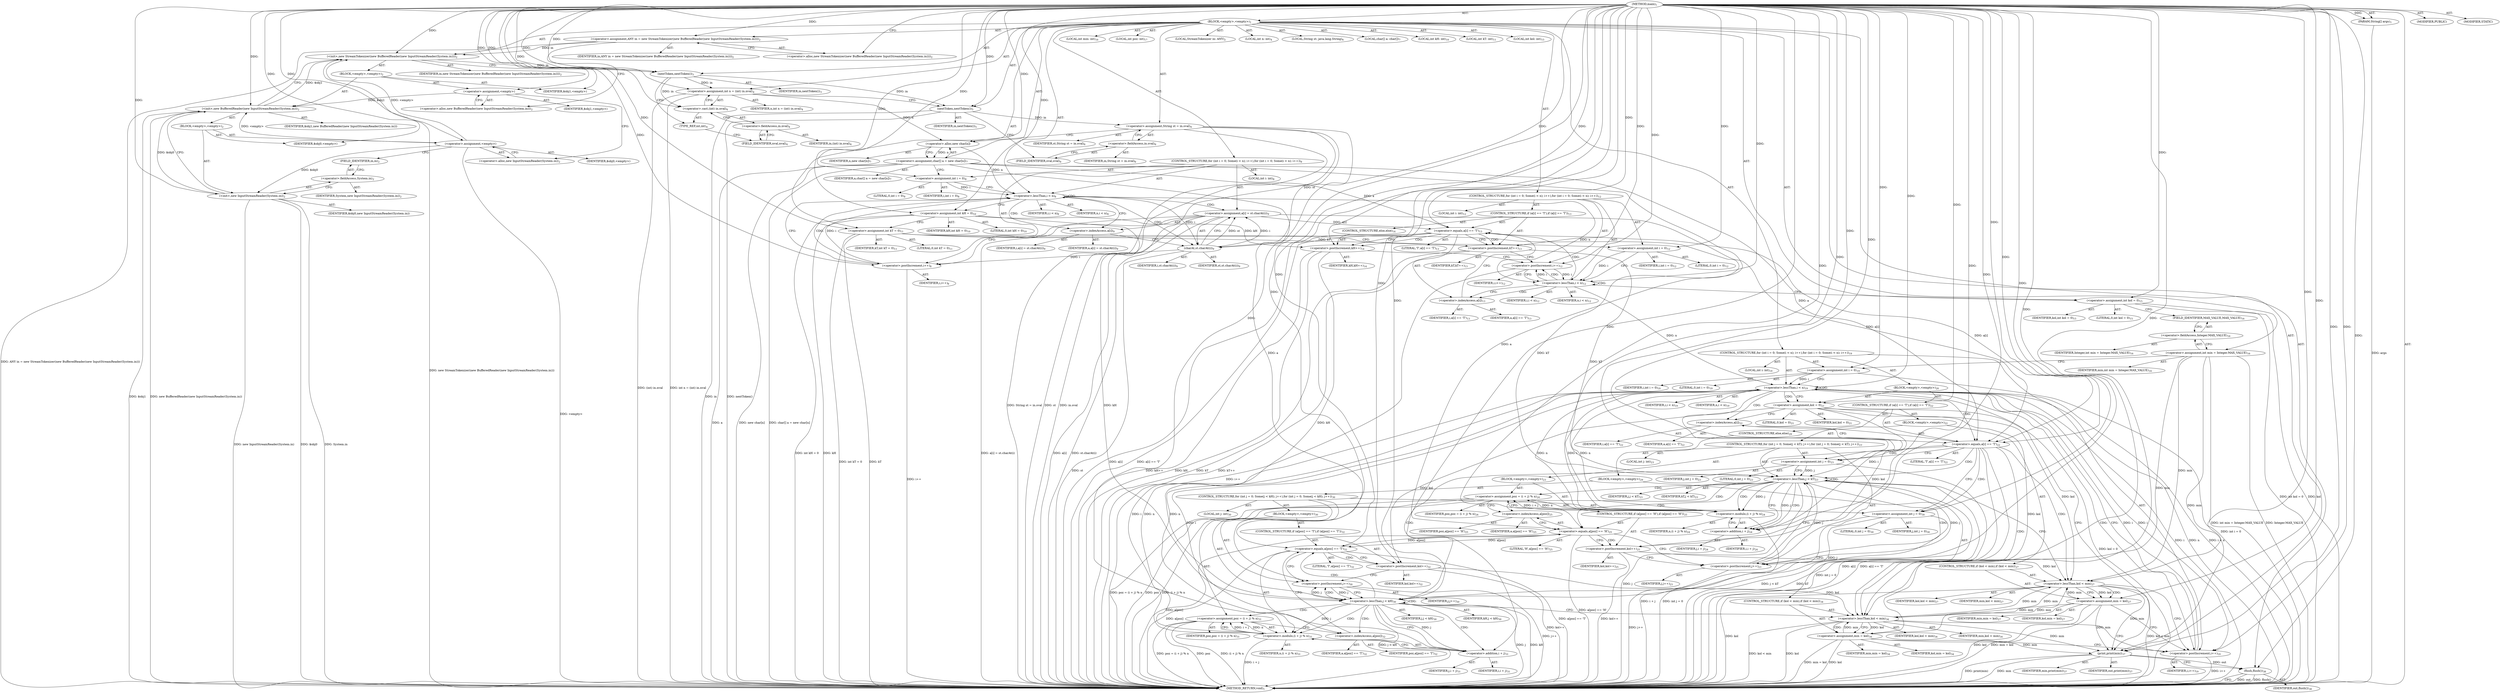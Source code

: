 digraph "main" {  
"19" [label = <(METHOD,main)<SUB>1</SUB>> ]
"20" [label = <(PARAM,String[] args)<SUB>1</SUB>> ]
"21" [label = <(BLOCK,&lt;empty&gt;,&lt;empty&gt;)<SUB>1</SUB>> ]
"4" [label = <(LOCAL,StreamTokenizer in: ANY)<SUB>2</SUB>> ]
"22" [label = <(&lt;operator&gt;.assignment,ANY in = new StreamTokenizer(new BufferedReader(new InputStreamReader(System.in))))<SUB>2</SUB>> ]
"23" [label = <(IDENTIFIER,in,ANY in = new StreamTokenizer(new BufferedReader(new InputStreamReader(System.in))))<SUB>2</SUB>> ]
"24" [label = <(&lt;operator&gt;.alloc,new StreamTokenizer(new BufferedReader(new InputStreamReader(System.in))))<SUB>2</SUB>> ]
"25" [label = <(&lt;init&gt;,new StreamTokenizer(new BufferedReader(new InputStreamReader(System.in))))<SUB>2</SUB>> ]
"3" [label = <(IDENTIFIER,in,new StreamTokenizer(new BufferedReader(new InputStreamReader(System.in))))<SUB>2</SUB>> ]
"26" [label = <(BLOCK,&lt;empty&gt;,&lt;empty&gt;)<SUB>2</SUB>> ]
"27" [label = <(&lt;operator&gt;.assignment,&lt;empty&gt;)> ]
"28" [label = <(IDENTIFIER,$obj1,&lt;empty&gt;)> ]
"29" [label = <(&lt;operator&gt;.alloc,new BufferedReader(new InputStreamReader(System.in)))<SUB>2</SUB>> ]
"30" [label = <(&lt;init&gt;,new BufferedReader(new InputStreamReader(System.in)))<SUB>2</SUB>> ]
"31" [label = <(IDENTIFIER,$obj1,new BufferedReader(new InputStreamReader(System.in)))> ]
"32" [label = <(BLOCK,&lt;empty&gt;,&lt;empty&gt;)<SUB>2</SUB>> ]
"33" [label = <(&lt;operator&gt;.assignment,&lt;empty&gt;)> ]
"34" [label = <(IDENTIFIER,$obj0,&lt;empty&gt;)> ]
"35" [label = <(&lt;operator&gt;.alloc,new InputStreamReader(System.in))<SUB>2</SUB>> ]
"36" [label = <(&lt;init&gt;,new InputStreamReader(System.in))<SUB>2</SUB>> ]
"37" [label = <(IDENTIFIER,$obj0,new InputStreamReader(System.in))> ]
"38" [label = <(&lt;operator&gt;.fieldAccess,System.in)<SUB>2</SUB>> ]
"39" [label = <(IDENTIFIER,System,new InputStreamReader(System.in))<SUB>2</SUB>> ]
"40" [label = <(FIELD_IDENTIFIER,in,in)<SUB>2</SUB>> ]
"41" [label = <(IDENTIFIER,$obj0,&lt;empty&gt;)> ]
"42" [label = <(IDENTIFIER,$obj1,&lt;empty&gt;)> ]
"43" [label = <(nextToken,nextToken())<SUB>3</SUB>> ]
"44" [label = <(IDENTIFIER,in,nextToken())<SUB>3</SUB>> ]
"45" [label = <(LOCAL,int n: int)<SUB>4</SUB>> ]
"46" [label = <(&lt;operator&gt;.assignment,int n = (int) in.nval)<SUB>4</SUB>> ]
"47" [label = <(IDENTIFIER,n,int n = (int) in.nval)<SUB>4</SUB>> ]
"48" [label = <(&lt;operator&gt;.cast,(int) in.nval)<SUB>4</SUB>> ]
"49" [label = <(TYPE_REF,int,int)<SUB>4</SUB>> ]
"50" [label = <(&lt;operator&gt;.fieldAccess,in.nval)<SUB>4</SUB>> ]
"51" [label = <(IDENTIFIER,in,(int) in.nval)<SUB>4</SUB>> ]
"52" [label = <(FIELD_IDENTIFIER,nval,nval)<SUB>4</SUB>> ]
"53" [label = <(nextToken,nextToken())<SUB>5</SUB>> ]
"54" [label = <(IDENTIFIER,in,nextToken())<SUB>5</SUB>> ]
"55" [label = <(LOCAL,String st: java.lang.String)<SUB>6</SUB>> ]
"56" [label = <(&lt;operator&gt;.assignment,String st = in.sval)<SUB>6</SUB>> ]
"57" [label = <(IDENTIFIER,st,String st = in.sval)<SUB>6</SUB>> ]
"58" [label = <(&lt;operator&gt;.fieldAccess,in.sval)<SUB>6</SUB>> ]
"59" [label = <(IDENTIFIER,in,String st = in.sval)<SUB>6</SUB>> ]
"60" [label = <(FIELD_IDENTIFIER,sval,sval)<SUB>6</SUB>> ]
"61" [label = <(LOCAL,char[] a: char[])<SUB>7</SUB>> ]
"62" [label = <(&lt;operator&gt;.assignment,char[] a = new char[n])<SUB>7</SUB>> ]
"63" [label = <(IDENTIFIER,a,char[] a = new char[n])<SUB>7</SUB>> ]
"64" [label = <(&lt;operator&gt;.alloc,new char[n])> ]
"65" [label = <(IDENTIFIER,n,new char[n])<SUB>7</SUB>> ]
"66" [label = <(CONTROL_STRUCTURE,for (int i = 0; Some(i &lt; n); i++),for (int i = 0; Some(i &lt; n); i++))<SUB>8</SUB>> ]
"67" [label = <(LOCAL,int i: int)<SUB>8</SUB>> ]
"68" [label = <(&lt;operator&gt;.assignment,int i = 0)<SUB>8</SUB>> ]
"69" [label = <(IDENTIFIER,i,int i = 0)<SUB>8</SUB>> ]
"70" [label = <(LITERAL,0,int i = 0)<SUB>8</SUB>> ]
"71" [label = <(&lt;operator&gt;.lessThan,i &lt; n)<SUB>8</SUB>> ]
"72" [label = <(IDENTIFIER,i,i &lt; n)<SUB>8</SUB>> ]
"73" [label = <(IDENTIFIER,n,i &lt; n)<SUB>8</SUB>> ]
"74" [label = <(&lt;operator&gt;.postIncrement,i++)<SUB>8</SUB>> ]
"75" [label = <(IDENTIFIER,i,i++)<SUB>8</SUB>> ]
"76" [label = <(&lt;operator&gt;.assignment,a[i] = st.charAt(i))<SUB>9</SUB>> ]
"77" [label = <(&lt;operator&gt;.indexAccess,a[i])<SUB>9</SUB>> ]
"78" [label = <(IDENTIFIER,a,a[i] = st.charAt(i))<SUB>9</SUB>> ]
"79" [label = <(IDENTIFIER,i,a[i] = st.charAt(i))<SUB>9</SUB>> ]
"80" [label = <(charAt,st.charAt(i))<SUB>9</SUB>> ]
"81" [label = <(IDENTIFIER,st,st.charAt(i))<SUB>9</SUB>> ]
"82" [label = <(IDENTIFIER,i,st.charAt(i))<SUB>9</SUB>> ]
"83" [label = <(LOCAL,int kH: int)<SUB>10</SUB>> ]
"84" [label = <(&lt;operator&gt;.assignment,int kH = 0)<SUB>10</SUB>> ]
"85" [label = <(IDENTIFIER,kH,int kH = 0)<SUB>10</SUB>> ]
"86" [label = <(LITERAL,0,int kH = 0)<SUB>10</SUB>> ]
"87" [label = <(LOCAL,int kT: int)<SUB>11</SUB>> ]
"88" [label = <(&lt;operator&gt;.assignment,int kT = 0)<SUB>11</SUB>> ]
"89" [label = <(IDENTIFIER,kT,int kT = 0)<SUB>11</SUB>> ]
"90" [label = <(LITERAL,0,int kT = 0)<SUB>11</SUB>> ]
"91" [label = <(CONTROL_STRUCTURE,for (int i = 0; Some(i &lt; n); i++),for (int i = 0; Some(i &lt; n); i++))<SUB>12</SUB>> ]
"92" [label = <(LOCAL,int i: int)<SUB>12</SUB>> ]
"93" [label = <(&lt;operator&gt;.assignment,int i = 0)<SUB>12</SUB>> ]
"94" [label = <(IDENTIFIER,i,int i = 0)<SUB>12</SUB>> ]
"95" [label = <(LITERAL,0,int i = 0)<SUB>12</SUB>> ]
"96" [label = <(&lt;operator&gt;.lessThan,i &lt; n)<SUB>12</SUB>> ]
"97" [label = <(IDENTIFIER,i,i &lt; n)<SUB>12</SUB>> ]
"98" [label = <(IDENTIFIER,n,i &lt; n)<SUB>12</SUB>> ]
"99" [label = <(&lt;operator&gt;.postIncrement,i++)<SUB>12</SUB>> ]
"100" [label = <(IDENTIFIER,i,i++)<SUB>12</SUB>> ]
"101" [label = <(CONTROL_STRUCTURE,if (a[i] == 'T'),if (a[i] == 'T'))<SUB>13</SUB>> ]
"102" [label = <(&lt;operator&gt;.equals,a[i] == 'T')<SUB>13</SUB>> ]
"103" [label = <(&lt;operator&gt;.indexAccess,a[i])<SUB>13</SUB>> ]
"104" [label = <(IDENTIFIER,a,a[i] == 'T')<SUB>13</SUB>> ]
"105" [label = <(IDENTIFIER,i,a[i] == 'T')<SUB>13</SUB>> ]
"106" [label = <(LITERAL,'T',a[i] == 'T')<SUB>13</SUB>> ]
"107" [label = <(&lt;operator&gt;.postIncrement,kT++)<SUB>13</SUB>> ]
"108" [label = <(IDENTIFIER,kT,kT++)<SUB>13</SUB>> ]
"109" [label = <(CONTROL_STRUCTURE,else,else)<SUB>14</SUB>> ]
"110" [label = <(&lt;operator&gt;.postIncrement,kH++)<SUB>14</SUB>> ]
"111" [label = <(IDENTIFIER,kH,kH++)<SUB>14</SUB>> ]
"112" [label = <(LOCAL,int kol: int)<SUB>15</SUB>> ]
"113" [label = <(&lt;operator&gt;.assignment,int kol = 0)<SUB>15</SUB>> ]
"114" [label = <(IDENTIFIER,kol,int kol = 0)<SUB>15</SUB>> ]
"115" [label = <(LITERAL,0,int kol = 0)<SUB>15</SUB>> ]
"116" [label = <(LOCAL,int min: int)<SUB>16</SUB>> ]
"117" [label = <(&lt;operator&gt;.assignment,int min = Integer.MAX_VALUE)<SUB>16</SUB>> ]
"118" [label = <(IDENTIFIER,min,int min = Integer.MAX_VALUE)<SUB>16</SUB>> ]
"119" [label = <(&lt;operator&gt;.fieldAccess,Integer.MAX_VALUE)<SUB>16</SUB>> ]
"120" [label = <(IDENTIFIER,Integer,int min = Integer.MAX_VALUE)<SUB>16</SUB>> ]
"121" [label = <(FIELD_IDENTIFIER,MAX_VALUE,MAX_VALUE)<SUB>16</SUB>> ]
"122" [label = <(LOCAL,int poz: int)<SUB>17</SUB>> ]
"123" [label = <(CONTROL_STRUCTURE,for (int i = 0; Some(i &lt; n); i++),for (int i = 0; Some(i &lt; n); i++))<SUB>19</SUB>> ]
"124" [label = <(LOCAL,int i: int)<SUB>19</SUB>> ]
"125" [label = <(&lt;operator&gt;.assignment,int i = 0)<SUB>19</SUB>> ]
"126" [label = <(IDENTIFIER,i,int i = 0)<SUB>19</SUB>> ]
"127" [label = <(LITERAL,0,int i = 0)<SUB>19</SUB>> ]
"128" [label = <(&lt;operator&gt;.lessThan,i &lt; n)<SUB>19</SUB>> ]
"129" [label = <(IDENTIFIER,i,i &lt; n)<SUB>19</SUB>> ]
"130" [label = <(IDENTIFIER,n,i &lt; n)<SUB>19</SUB>> ]
"131" [label = <(&lt;operator&gt;.postIncrement,i++)<SUB>19</SUB>> ]
"132" [label = <(IDENTIFIER,i,i++)<SUB>19</SUB>> ]
"133" [label = <(BLOCK,&lt;empty&gt;,&lt;empty&gt;)<SUB>20</SUB>> ]
"134" [label = <(&lt;operator&gt;.assignment,kol = 0)<SUB>21</SUB>> ]
"135" [label = <(IDENTIFIER,kol,kol = 0)<SUB>21</SUB>> ]
"136" [label = <(LITERAL,0,kol = 0)<SUB>21</SUB>> ]
"137" [label = <(CONTROL_STRUCTURE,if (a[i] == 'T'),if (a[i] == 'T'))<SUB>22</SUB>> ]
"138" [label = <(&lt;operator&gt;.equals,a[i] == 'T')<SUB>22</SUB>> ]
"139" [label = <(&lt;operator&gt;.indexAccess,a[i])<SUB>22</SUB>> ]
"140" [label = <(IDENTIFIER,a,a[i] == 'T')<SUB>22</SUB>> ]
"141" [label = <(IDENTIFIER,i,a[i] == 'T')<SUB>22</SUB>> ]
"142" [label = <(LITERAL,'T',a[i] == 'T')<SUB>22</SUB>> ]
"143" [label = <(BLOCK,&lt;empty&gt;,&lt;empty&gt;)<SUB>22</SUB>> ]
"144" [label = <(CONTROL_STRUCTURE,for (int j = 0; Some(j &lt; kT); j++),for (int j = 0; Some(j &lt; kT); j++))<SUB>23</SUB>> ]
"145" [label = <(LOCAL,int j: int)<SUB>23</SUB>> ]
"146" [label = <(&lt;operator&gt;.assignment,int j = 0)<SUB>23</SUB>> ]
"147" [label = <(IDENTIFIER,j,int j = 0)<SUB>23</SUB>> ]
"148" [label = <(LITERAL,0,int j = 0)<SUB>23</SUB>> ]
"149" [label = <(&lt;operator&gt;.lessThan,j &lt; kT)<SUB>23</SUB>> ]
"150" [label = <(IDENTIFIER,j,j &lt; kT)<SUB>23</SUB>> ]
"151" [label = <(IDENTIFIER,kT,j &lt; kT)<SUB>23</SUB>> ]
"152" [label = <(&lt;operator&gt;.postIncrement,j++)<SUB>23</SUB>> ]
"153" [label = <(IDENTIFIER,j,j++)<SUB>23</SUB>> ]
"154" [label = <(BLOCK,&lt;empty&gt;,&lt;empty&gt;)<SUB>23</SUB>> ]
"155" [label = <(&lt;operator&gt;.assignment,poz = (i + j) % n)<SUB>24</SUB>> ]
"156" [label = <(IDENTIFIER,poz,poz = (i + j) % n)<SUB>24</SUB>> ]
"157" [label = <(&lt;operator&gt;.modulo,(i + j) % n)<SUB>24</SUB>> ]
"158" [label = <(&lt;operator&gt;.addition,i + j)<SUB>24</SUB>> ]
"159" [label = <(IDENTIFIER,i,i + j)<SUB>24</SUB>> ]
"160" [label = <(IDENTIFIER,j,i + j)<SUB>24</SUB>> ]
"161" [label = <(IDENTIFIER,n,(i + j) % n)<SUB>24</SUB>> ]
"162" [label = <(CONTROL_STRUCTURE,if (a[poz] == 'H'),if (a[poz] == 'H'))<SUB>25</SUB>> ]
"163" [label = <(&lt;operator&gt;.equals,a[poz] == 'H')<SUB>25</SUB>> ]
"164" [label = <(&lt;operator&gt;.indexAccess,a[poz])<SUB>25</SUB>> ]
"165" [label = <(IDENTIFIER,a,a[poz] == 'H')<SUB>25</SUB>> ]
"166" [label = <(IDENTIFIER,poz,a[poz] == 'H')<SUB>25</SUB>> ]
"167" [label = <(LITERAL,'H',a[poz] == 'H')<SUB>25</SUB>> ]
"168" [label = <(&lt;operator&gt;.postIncrement,kol++)<SUB>25</SUB>> ]
"169" [label = <(IDENTIFIER,kol,kol++)<SUB>25</SUB>> ]
"170" [label = <(CONTROL_STRUCTURE,if (kol &lt; min),if (kol &lt; min))<SUB>27</SUB>> ]
"171" [label = <(&lt;operator&gt;.lessThan,kol &lt; min)<SUB>27</SUB>> ]
"172" [label = <(IDENTIFIER,kol,kol &lt; min)<SUB>27</SUB>> ]
"173" [label = <(IDENTIFIER,min,kol &lt; min)<SUB>27</SUB>> ]
"174" [label = <(&lt;operator&gt;.assignment,min = kol)<SUB>27</SUB>> ]
"175" [label = <(IDENTIFIER,min,min = kol)<SUB>27</SUB>> ]
"176" [label = <(IDENTIFIER,kol,min = kol)<SUB>27</SUB>> ]
"177" [label = <(CONTROL_STRUCTURE,else,else)<SUB>29</SUB>> ]
"178" [label = <(BLOCK,&lt;empty&gt;,&lt;empty&gt;)<SUB>29</SUB>> ]
"179" [label = <(CONTROL_STRUCTURE,for (int j = 0; Some(j &lt; kH); j++),for (int j = 0; Some(j &lt; kH); j++))<SUB>30</SUB>> ]
"180" [label = <(LOCAL,int j: int)<SUB>30</SUB>> ]
"181" [label = <(&lt;operator&gt;.assignment,int j = 0)<SUB>30</SUB>> ]
"182" [label = <(IDENTIFIER,j,int j = 0)<SUB>30</SUB>> ]
"183" [label = <(LITERAL,0,int j = 0)<SUB>30</SUB>> ]
"184" [label = <(&lt;operator&gt;.lessThan,j &lt; kH)<SUB>30</SUB>> ]
"185" [label = <(IDENTIFIER,j,j &lt; kH)<SUB>30</SUB>> ]
"186" [label = <(IDENTIFIER,kH,j &lt; kH)<SUB>30</SUB>> ]
"187" [label = <(&lt;operator&gt;.postIncrement,j++)<SUB>30</SUB>> ]
"188" [label = <(IDENTIFIER,j,j++)<SUB>30</SUB>> ]
"189" [label = <(BLOCK,&lt;empty&gt;,&lt;empty&gt;)<SUB>30</SUB>> ]
"190" [label = <(&lt;operator&gt;.assignment,poz = (i + j) % n)<SUB>31</SUB>> ]
"191" [label = <(IDENTIFIER,poz,poz = (i + j) % n)<SUB>31</SUB>> ]
"192" [label = <(&lt;operator&gt;.modulo,(i + j) % n)<SUB>31</SUB>> ]
"193" [label = <(&lt;operator&gt;.addition,i + j)<SUB>31</SUB>> ]
"194" [label = <(IDENTIFIER,i,i + j)<SUB>31</SUB>> ]
"195" [label = <(IDENTIFIER,j,i + j)<SUB>31</SUB>> ]
"196" [label = <(IDENTIFIER,n,(i + j) % n)<SUB>31</SUB>> ]
"197" [label = <(CONTROL_STRUCTURE,if (a[poz] == 'T'),if (a[poz] == 'T'))<SUB>32</SUB>> ]
"198" [label = <(&lt;operator&gt;.equals,a[poz] == 'T')<SUB>32</SUB>> ]
"199" [label = <(&lt;operator&gt;.indexAccess,a[poz])<SUB>32</SUB>> ]
"200" [label = <(IDENTIFIER,a,a[poz] == 'T')<SUB>32</SUB>> ]
"201" [label = <(IDENTIFIER,poz,a[poz] == 'T')<SUB>32</SUB>> ]
"202" [label = <(LITERAL,'T',a[poz] == 'T')<SUB>32</SUB>> ]
"203" [label = <(&lt;operator&gt;.postIncrement,kol++)<SUB>32</SUB>> ]
"204" [label = <(IDENTIFIER,kol,kol++)<SUB>32</SUB>> ]
"205" [label = <(CONTROL_STRUCTURE,if (kol &lt; min),if (kol &lt; min))<SUB>34</SUB>> ]
"206" [label = <(&lt;operator&gt;.lessThan,kol &lt; min)<SUB>34</SUB>> ]
"207" [label = <(IDENTIFIER,kol,kol &lt; min)<SUB>34</SUB>> ]
"208" [label = <(IDENTIFIER,min,kol &lt; min)<SUB>34</SUB>> ]
"209" [label = <(&lt;operator&gt;.assignment,min = kol)<SUB>34</SUB>> ]
"210" [label = <(IDENTIFIER,min,min = kol)<SUB>34</SUB>> ]
"211" [label = <(IDENTIFIER,kol,min = kol)<SUB>34</SUB>> ]
"212" [label = <(print,print(min))<SUB>37</SUB>> ]
"213" [label = <(IDENTIFIER,out,print(min))<SUB>37</SUB>> ]
"214" [label = <(IDENTIFIER,min,print(min))<SUB>37</SUB>> ]
"215" [label = <(flush,flush())<SUB>38</SUB>> ]
"216" [label = <(IDENTIFIER,out,flush())<SUB>38</SUB>> ]
"217" [label = <(MODIFIER,PUBLIC)> ]
"218" [label = <(MODIFIER,STATIC)> ]
"219" [label = <(METHOD_RETURN,void)<SUB>1</SUB>> ]
  "19" -> "20"  [ label = "AST: "] 
  "19" -> "21"  [ label = "AST: "] 
  "19" -> "217"  [ label = "AST: "] 
  "19" -> "218"  [ label = "AST: "] 
  "19" -> "219"  [ label = "AST: "] 
  "21" -> "4"  [ label = "AST: "] 
  "21" -> "22"  [ label = "AST: "] 
  "21" -> "25"  [ label = "AST: "] 
  "21" -> "43"  [ label = "AST: "] 
  "21" -> "45"  [ label = "AST: "] 
  "21" -> "46"  [ label = "AST: "] 
  "21" -> "53"  [ label = "AST: "] 
  "21" -> "55"  [ label = "AST: "] 
  "21" -> "56"  [ label = "AST: "] 
  "21" -> "61"  [ label = "AST: "] 
  "21" -> "62"  [ label = "AST: "] 
  "21" -> "66"  [ label = "AST: "] 
  "21" -> "83"  [ label = "AST: "] 
  "21" -> "84"  [ label = "AST: "] 
  "21" -> "87"  [ label = "AST: "] 
  "21" -> "88"  [ label = "AST: "] 
  "21" -> "91"  [ label = "AST: "] 
  "21" -> "112"  [ label = "AST: "] 
  "21" -> "113"  [ label = "AST: "] 
  "21" -> "116"  [ label = "AST: "] 
  "21" -> "117"  [ label = "AST: "] 
  "21" -> "122"  [ label = "AST: "] 
  "21" -> "123"  [ label = "AST: "] 
  "21" -> "212"  [ label = "AST: "] 
  "21" -> "215"  [ label = "AST: "] 
  "22" -> "23"  [ label = "AST: "] 
  "22" -> "24"  [ label = "AST: "] 
  "25" -> "3"  [ label = "AST: "] 
  "25" -> "26"  [ label = "AST: "] 
  "26" -> "27"  [ label = "AST: "] 
  "26" -> "30"  [ label = "AST: "] 
  "26" -> "42"  [ label = "AST: "] 
  "27" -> "28"  [ label = "AST: "] 
  "27" -> "29"  [ label = "AST: "] 
  "30" -> "31"  [ label = "AST: "] 
  "30" -> "32"  [ label = "AST: "] 
  "32" -> "33"  [ label = "AST: "] 
  "32" -> "36"  [ label = "AST: "] 
  "32" -> "41"  [ label = "AST: "] 
  "33" -> "34"  [ label = "AST: "] 
  "33" -> "35"  [ label = "AST: "] 
  "36" -> "37"  [ label = "AST: "] 
  "36" -> "38"  [ label = "AST: "] 
  "38" -> "39"  [ label = "AST: "] 
  "38" -> "40"  [ label = "AST: "] 
  "43" -> "44"  [ label = "AST: "] 
  "46" -> "47"  [ label = "AST: "] 
  "46" -> "48"  [ label = "AST: "] 
  "48" -> "49"  [ label = "AST: "] 
  "48" -> "50"  [ label = "AST: "] 
  "50" -> "51"  [ label = "AST: "] 
  "50" -> "52"  [ label = "AST: "] 
  "53" -> "54"  [ label = "AST: "] 
  "56" -> "57"  [ label = "AST: "] 
  "56" -> "58"  [ label = "AST: "] 
  "58" -> "59"  [ label = "AST: "] 
  "58" -> "60"  [ label = "AST: "] 
  "62" -> "63"  [ label = "AST: "] 
  "62" -> "64"  [ label = "AST: "] 
  "64" -> "65"  [ label = "AST: "] 
  "66" -> "67"  [ label = "AST: "] 
  "66" -> "68"  [ label = "AST: "] 
  "66" -> "71"  [ label = "AST: "] 
  "66" -> "74"  [ label = "AST: "] 
  "66" -> "76"  [ label = "AST: "] 
  "68" -> "69"  [ label = "AST: "] 
  "68" -> "70"  [ label = "AST: "] 
  "71" -> "72"  [ label = "AST: "] 
  "71" -> "73"  [ label = "AST: "] 
  "74" -> "75"  [ label = "AST: "] 
  "76" -> "77"  [ label = "AST: "] 
  "76" -> "80"  [ label = "AST: "] 
  "77" -> "78"  [ label = "AST: "] 
  "77" -> "79"  [ label = "AST: "] 
  "80" -> "81"  [ label = "AST: "] 
  "80" -> "82"  [ label = "AST: "] 
  "84" -> "85"  [ label = "AST: "] 
  "84" -> "86"  [ label = "AST: "] 
  "88" -> "89"  [ label = "AST: "] 
  "88" -> "90"  [ label = "AST: "] 
  "91" -> "92"  [ label = "AST: "] 
  "91" -> "93"  [ label = "AST: "] 
  "91" -> "96"  [ label = "AST: "] 
  "91" -> "99"  [ label = "AST: "] 
  "91" -> "101"  [ label = "AST: "] 
  "93" -> "94"  [ label = "AST: "] 
  "93" -> "95"  [ label = "AST: "] 
  "96" -> "97"  [ label = "AST: "] 
  "96" -> "98"  [ label = "AST: "] 
  "99" -> "100"  [ label = "AST: "] 
  "101" -> "102"  [ label = "AST: "] 
  "101" -> "107"  [ label = "AST: "] 
  "101" -> "109"  [ label = "AST: "] 
  "102" -> "103"  [ label = "AST: "] 
  "102" -> "106"  [ label = "AST: "] 
  "103" -> "104"  [ label = "AST: "] 
  "103" -> "105"  [ label = "AST: "] 
  "107" -> "108"  [ label = "AST: "] 
  "109" -> "110"  [ label = "AST: "] 
  "110" -> "111"  [ label = "AST: "] 
  "113" -> "114"  [ label = "AST: "] 
  "113" -> "115"  [ label = "AST: "] 
  "117" -> "118"  [ label = "AST: "] 
  "117" -> "119"  [ label = "AST: "] 
  "119" -> "120"  [ label = "AST: "] 
  "119" -> "121"  [ label = "AST: "] 
  "123" -> "124"  [ label = "AST: "] 
  "123" -> "125"  [ label = "AST: "] 
  "123" -> "128"  [ label = "AST: "] 
  "123" -> "131"  [ label = "AST: "] 
  "123" -> "133"  [ label = "AST: "] 
  "125" -> "126"  [ label = "AST: "] 
  "125" -> "127"  [ label = "AST: "] 
  "128" -> "129"  [ label = "AST: "] 
  "128" -> "130"  [ label = "AST: "] 
  "131" -> "132"  [ label = "AST: "] 
  "133" -> "134"  [ label = "AST: "] 
  "133" -> "137"  [ label = "AST: "] 
  "134" -> "135"  [ label = "AST: "] 
  "134" -> "136"  [ label = "AST: "] 
  "137" -> "138"  [ label = "AST: "] 
  "137" -> "143"  [ label = "AST: "] 
  "137" -> "177"  [ label = "AST: "] 
  "138" -> "139"  [ label = "AST: "] 
  "138" -> "142"  [ label = "AST: "] 
  "139" -> "140"  [ label = "AST: "] 
  "139" -> "141"  [ label = "AST: "] 
  "143" -> "144"  [ label = "AST: "] 
  "143" -> "170"  [ label = "AST: "] 
  "144" -> "145"  [ label = "AST: "] 
  "144" -> "146"  [ label = "AST: "] 
  "144" -> "149"  [ label = "AST: "] 
  "144" -> "152"  [ label = "AST: "] 
  "144" -> "154"  [ label = "AST: "] 
  "146" -> "147"  [ label = "AST: "] 
  "146" -> "148"  [ label = "AST: "] 
  "149" -> "150"  [ label = "AST: "] 
  "149" -> "151"  [ label = "AST: "] 
  "152" -> "153"  [ label = "AST: "] 
  "154" -> "155"  [ label = "AST: "] 
  "154" -> "162"  [ label = "AST: "] 
  "155" -> "156"  [ label = "AST: "] 
  "155" -> "157"  [ label = "AST: "] 
  "157" -> "158"  [ label = "AST: "] 
  "157" -> "161"  [ label = "AST: "] 
  "158" -> "159"  [ label = "AST: "] 
  "158" -> "160"  [ label = "AST: "] 
  "162" -> "163"  [ label = "AST: "] 
  "162" -> "168"  [ label = "AST: "] 
  "163" -> "164"  [ label = "AST: "] 
  "163" -> "167"  [ label = "AST: "] 
  "164" -> "165"  [ label = "AST: "] 
  "164" -> "166"  [ label = "AST: "] 
  "168" -> "169"  [ label = "AST: "] 
  "170" -> "171"  [ label = "AST: "] 
  "170" -> "174"  [ label = "AST: "] 
  "171" -> "172"  [ label = "AST: "] 
  "171" -> "173"  [ label = "AST: "] 
  "174" -> "175"  [ label = "AST: "] 
  "174" -> "176"  [ label = "AST: "] 
  "177" -> "178"  [ label = "AST: "] 
  "178" -> "179"  [ label = "AST: "] 
  "178" -> "205"  [ label = "AST: "] 
  "179" -> "180"  [ label = "AST: "] 
  "179" -> "181"  [ label = "AST: "] 
  "179" -> "184"  [ label = "AST: "] 
  "179" -> "187"  [ label = "AST: "] 
  "179" -> "189"  [ label = "AST: "] 
  "181" -> "182"  [ label = "AST: "] 
  "181" -> "183"  [ label = "AST: "] 
  "184" -> "185"  [ label = "AST: "] 
  "184" -> "186"  [ label = "AST: "] 
  "187" -> "188"  [ label = "AST: "] 
  "189" -> "190"  [ label = "AST: "] 
  "189" -> "197"  [ label = "AST: "] 
  "190" -> "191"  [ label = "AST: "] 
  "190" -> "192"  [ label = "AST: "] 
  "192" -> "193"  [ label = "AST: "] 
  "192" -> "196"  [ label = "AST: "] 
  "193" -> "194"  [ label = "AST: "] 
  "193" -> "195"  [ label = "AST: "] 
  "197" -> "198"  [ label = "AST: "] 
  "197" -> "203"  [ label = "AST: "] 
  "198" -> "199"  [ label = "AST: "] 
  "198" -> "202"  [ label = "AST: "] 
  "199" -> "200"  [ label = "AST: "] 
  "199" -> "201"  [ label = "AST: "] 
  "203" -> "204"  [ label = "AST: "] 
  "205" -> "206"  [ label = "AST: "] 
  "205" -> "209"  [ label = "AST: "] 
  "206" -> "207"  [ label = "AST: "] 
  "206" -> "208"  [ label = "AST: "] 
  "209" -> "210"  [ label = "AST: "] 
  "209" -> "211"  [ label = "AST: "] 
  "212" -> "213"  [ label = "AST: "] 
  "212" -> "214"  [ label = "AST: "] 
  "215" -> "216"  [ label = "AST: "] 
  "22" -> "29"  [ label = "CFG: "] 
  "25" -> "43"  [ label = "CFG: "] 
  "43" -> "49"  [ label = "CFG: "] 
  "46" -> "53"  [ label = "CFG: "] 
  "53" -> "60"  [ label = "CFG: "] 
  "56" -> "64"  [ label = "CFG: "] 
  "62" -> "68"  [ label = "CFG: "] 
  "84" -> "88"  [ label = "CFG: "] 
  "88" -> "93"  [ label = "CFG: "] 
  "113" -> "121"  [ label = "CFG: "] 
  "117" -> "125"  [ label = "CFG: "] 
  "212" -> "215"  [ label = "CFG: "] 
  "215" -> "219"  [ label = "CFG: "] 
  "24" -> "22"  [ label = "CFG: "] 
  "48" -> "46"  [ label = "CFG: "] 
  "58" -> "56"  [ label = "CFG: "] 
  "64" -> "62"  [ label = "CFG: "] 
  "68" -> "71"  [ label = "CFG: "] 
  "71" -> "77"  [ label = "CFG: "] 
  "71" -> "84"  [ label = "CFG: "] 
  "74" -> "71"  [ label = "CFG: "] 
  "76" -> "74"  [ label = "CFG: "] 
  "93" -> "96"  [ label = "CFG: "] 
  "96" -> "103"  [ label = "CFG: "] 
  "96" -> "113"  [ label = "CFG: "] 
  "99" -> "96"  [ label = "CFG: "] 
  "119" -> "117"  [ label = "CFG: "] 
  "125" -> "128"  [ label = "CFG: "] 
  "128" -> "134"  [ label = "CFG: "] 
  "128" -> "212"  [ label = "CFG: "] 
  "131" -> "128"  [ label = "CFG: "] 
  "27" -> "35"  [ label = "CFG: "] 
  "30" -> "25"  [ label = "CFG: "] 
  "49" -> "52"  [ label = "CFG: "] 
  "50" -> "48"  [ label = "CFG: "] 
  "60" -> "58"  [ label = "CFG: "] 
  "77" -> "80"  [ label = "CFG: "] 
  "80" -> "76"  [ label = "CFG: "] 
  "102" -> "107"  [ label = "CFG: "] 
  "102" -> "110"  [ label = "CFG: "] 
  "107" -> "99"  [ label = "CFG: "] 
  "121" -> "119"  [ label = "CFG: "] 
  "134" -> "139"  [ label = "CFG: "] 
  "29" -> "27"  [ label = "CFG: "] 
  "52" -> "50"  [ label = "CFG: "] 
  "103" -> "102"  [ label = "CFG: "] 
  "110" -> "99"  [ label = "CFG: "] 
  "138" -> "146"  [ label = "CFG: "] 
  "138" -> "181"  [ label = "CFG: "] 
  "33" -> "40"  [ label = "CFG: "] 
  "36" -> "30"  [ label = "CFG: "] 
  "139" -> "138"  [ label = "CFG: "] 
  "35" -> "33"  [ label = "CFG: "] 
  "38" -> "36"  [ label = "CFG: "] 
  "146" -> "149"  [ label = "CFG: "] 
  "149" -> "158"  [ label = "CFG: "] 
  "149" -> "171"  [ label = "CFG: "] 
  "152" -> "149"  [ label = "CFG: "] 
  "171" -> "174"  [ label = "CFG: "] 
  "171" -> "131"  [ label = "CFG: "] 
  "174" -> "131"  [ label = "CFG: "] 
  "40" -> "38"  [ label = "CFG: "] 
  "155" -> "164"  [ label = "CFG: "] 
  "181" -> "184"  [ label = "CFG: "] 
  "184" -> "193"  [ label = "CFG: "] 
  "184" -> "206"  [ label = "CFG: "] 
  "187" -> "184"  [ label = "CFG: "] 
  "206" -> "209"  [ label = "CFG: "] 
  "206" -> "131"  [ label = "CFG: "] 
  "209" -> "131"  [ label = "CFG: "] 
  "157" -> "155"  [ label = "CFG: "] 
  "163" -> "168"  [ label = "CFG: "] 
  "163" -> "152"  [ label = "CFG: "] 
  "168" -> "152"  [ label = "CFG: "] 
  "190" -> "199"  [ label = "CFG: "] 
  "158" -> "157"  [ label = "CFG: "] 
  "164" -> "163"  [ label = "CFG: "] 
  "192" -> "190"  [ label = "CFG: "] 
  "198" -> "203"  [ label = "CFG: "] 
  "198" -> "187"  [ label = "CFG: "] 
  "203" -> "187"  [ label = "CFG: "] 
  "193" -> "192"  [ label = "CFG: "] 
  "199" -> "198"  [ label = "CFG: "] 
  "19" -> "24"  [ label = "CFG: "] 
  "20" -> "219"  [ label = "DDG: args"] 
  "22" -> "219"  [ label = "DDG: ANY in = new StreamTokenizer(new BufferedReader(new InputStreamReader(System.in)))"] 
  "30" -> "219"  [ label = "DDG: $obj1"] 
  "33" -> "219"  [ label = "DDG: &lt;empty&gt;"] 
  "36" -> "219"  [ label = "DDG: $obj0"] 
  "36" -> "219"  [ label = "DDG: System.in"] 
  "36" -> "219"  [ label = "DDG: new InputStreamReader(System.in)"] 
  "30" -> "219"  [ label = "DDG: new BufferedReader(new InputStreamReader(System.in))"] 
  "25" -> "219"  [ label = "DDG: new StreamTokenizer(new BufferedReader(new InputStreamReader(System.in)))"] 
  "46" -> "219"  [ label = "DDG: (int) in.nval"] 
  "46" -> "219"  [ label = "DDG: int n = (int) in.nval"] 
  "53" -> "219"  [ label = "DDG: in"] 
  "53" -> "219"  [ label = "DDG: nextToken()"] 
  "56" -> "219"  [ label = "DDG: st"] 
  "56" -> "219"  [ label = "DDG: in.sval"] 
  "56" -> "219"  [ label = "DDG: String st = in.sval"] 
  "62" -> "219"  [ label = "DDG: a"] 
  "62" -> "219"  [ label = "DDG: new char[n]"] 
  "62" -> "219"  [ label = "DDG: char[] a = new char[n]"] 
  "84" -> "219"  [ label = "DDG: kH"] 
  "84" -> "219"  [ label = "DDG: int kH = 0"] 
  "88" -> "219"  [ label = "DDG: kT"] 
  "88" -> "219"  [ label = "DDG: int kT = 0"] 
  "113" -> "219"  [ label = "DDG: kol"] 
  "113" -> "219"  [ label = "DDG: int kol = 0"] 
  "117" -> "219"  [ label = "DDG: Integer.MAX_VALUE"] 
  "117" -> "219"  [ label = "DDG: int min = Integer.MAX_VALUE"] 
  "125" -> "219"  [ label = "DDG: int i = 0"] 
  "128" -> "219"  [ label = "DDG: i"] 
  "128" -> "219"  [ label = "DDG: n"] 
  "128" -> "219"  [ label = "DDG: i &lt; n"] 
  "212" -> "219"  [ label = "DDG: min"] 
  "212" -> "219"  [ label = "DDG: print(min)"] 
  "215" -> "219"  [ label = "DDG: out"] 
  "215" -> "219"  [ label = "DDG: flush()"] 
  "134" -> "219"  [ label = "DDG: kol = 0"] 
  "138" -> "219"  [ label = "DDG: a[i]"] 
  "138" -> "219"  [ label = "DDG: a[i] == 'T'"] 
  "181" -> "219"  [ label = "DDG: int j = 0"] 
  "184" -> "219"  [ label = "DDG: j"] 
  "184" -> "219"  [ label = "DDG: kH"] 
  "184" -> "219"  [ label = "DDG: j &lt; kH"] 
  "206" -> "219"  [ label = "DDG: kol"] 
  "206" -> "219"  [ label = "DDG: kol &lt; min"] 
  "209" -> "219"  [ label = "DDG: kol"] 
  "209" -> "219"  [ label = "DDG: min = kol"] 
  "190" -> "219"  [ label = "DDG: poz"] 
  "192" -> "219"  [ label = "DDG: i + j"] 
  "190" -> "219"  [ label = "DDG: (i + j) % n"] 
  "190" -> "219"  [ label = "DDG: poz = (i + j) % n"] 
  "198" -> "219"  [ label = "DDG: a[poz]"] 
  "198" -> "219"  [ label = "DDG: a[poz] == 'T'"] 
  "203" -> "219"  [ label = "DDG: kol++"] 
  "187" -> "219"  [ label = "DDG: j++"] 
  "146" -> "219"  [ label = "DDG: int j = 0"] 
  "149" -> "219"  [ label = "DDG: j"] 
  "149" -> "219"  [ label = "DDG: kT"] 
  "149" -> "219"  [ label = "DDG: j &lt; kT"] 
  "171" -> "219"  [ label = "DDG: kol"] 
  "171" -> "219"  [ label = "DDG: kol &lt; min"] 
  "174" -> "219"  [ label = "DDG: kol"] 
  "174" -> "219"  [ label = "DDG: min = kol"] 
  "131" -> "219"  [ label = "DDG: i++"] 
  "155" -> "219"  [ label = "DDG: poz"] 
  "157" -> "219"  [ label = "DDG: i + j"] 
  "155" -> "219"  [ label = "DDG: (i + j) % n"] 
  "155" -> "219"  [ label = "DDG: poz = (i + j) % n"] 
  "163" -> "219"  [ label = "DDG: a[poz]"] 
  "163" -> "219"  [ label = "DDG: a[poz] == 'H'"] 
  "168" -> "219"  [ label = "DDG: kol++"] 
  "152" -> "219"  [ label = "DDG: j++"] 
  "102" -> "219"  [ label = "DDG: a[i]"] 
  "102" -> "219"  [ label = "DDG: a[i] == 'T'"] 
  "110" -> "219"  [ label = "DDG: kH"] 
  "110" -> "219"  [ label = "DDG: kH++"] 
  "107" -> "219"  [ label = "DDG: kT"] 
  "107" -> "219"  [ label = "DDG: kT++"] 
  "99" -> "219"  [ label = "DDG: i++"] 
  "76" -> "219"  [ label = "DDG: a[i]"] 
  "80" -> "219"  [ label = "DDG: st"] 
  "76" -> "219"  [ label = "DDG: st.charAt(i)"] 
  "76" -> "219"  [ label = "DDG: a[i] = st.charAt(i)"] 
  "74" -> "219"  [ label = "DDG: i++"] 
  "19" -> "20"  [ label = "DDG: "] 
  "19" -> "22"  [ label = "DDG: "] 
  "19" -> "46"  [ label = "DDG: "] 
  "43" -> "46"  [ label = "DDG: in"] 
  "53" -> "56"  [ label = "DDG: in"] 
  "64" -> "62"  [ label = "DDG: n"] 
  "19" -> "84"  [ label = "DDG: "] 
  "19" -> "88"  [ label = "DDG: "] 
  "19" -> "113"  [ label = "DDG: "] 
  "22" -> "25"  [ label = "DDG: in"] 
  "19" -> "25"  [ label = "DDG: "] 
  "33" -> "25"  [ label = "DDG: &lt;empty&gt;"] 
  "30" -> "25"  [ label = "DDG: $obj1"] 
  "25" -> "43"  [ label = "DDG: in"] 
  "19" -> "43"  [ label = "DDG: "] 
  "43" -> "53"  [ label = "DDG: in"] 
  "19" -> "53"  [ label = "DDG: "] 
  "19" -> "68"  [ label = "DDG: "] 
  "80" -> "76"  [ label = "DDG: st"] 
  "80" -> "76"  [ label = "DDG: i"] 
  "19" -> "93"  [ label = "DDG: "] 
  "19" -> "125"  [ label = "DDG: "] 
  "19" -> "212"  [ label = "DDG: "] 
  "117" -> "212"  [ label = "DDG: min"] 
  "206" -> "212"  [ label = "DDG: min"] 
  "209" -> "212"  [ label = "DDG: min"] 
  "171" -> "212"  [ label = "DDG: min"] 
  "174" -> "212"  [ label = "DDG: min"] 
  "212" -> "215"  [ label = "DDG: out"] 
  "19" -> "215"  [ label = "DDG: "] 
  "19" -> "27"  [ label = "DDG: "] 
  "19" -> "42"  [ label = "DDG: "] 
  "19" -> "48"  [ label = "DDG: "] 
  "43" -> "48"  [ label = "DDG: in"] 
  "46" -> "64"  [ label = "DDG: n"] 
  "19" -> "64"  [ label = "DDG: "] 
  "68" -> "71"  [ label = "DDG: i"] 
  "74" -> "71"  [ label = "DDG: i"] 
  "19" -> "71"  [ label = "DDG: "] 
  "64" -> "71"  [ label = "DDG: n"] 
  "80" -> "74"  [ label = "DDG: i"] 
  "19" -> "74"  [ label = "DDG: "] 
  "93" -> "96"  [ label = "DDG: i"] 
  "99" -> "96"  [ label = "DDG: i"] 
  "19" -> "96"  [ label = "DDG: "] 
  "71" -> "96"  [ label = "DDG: n"] 
  "96" -> "99"  [ label = "DDG: i"] 
  "19" -> "99"  [ label = "DDG: "] 
  "125" -> "128"  [ label = "DDG: i"] 
  "131" -> "128"  [ label = "DDG: i"] 
  "19" -> "128"  [ label = "DDG: "] 
  "96" -> "128"  [ label = "DDG: n"] 
  "192" -> "128"  [ label = "DDG: n"] 
  "157" -> "128"  [ label = "DDG: n"] 
  "128" -> "131"  [ label = "DDG: i"] 
  "19" -> "131"  [ label = "DDG: "] 
  "19" -> "134"  [ label = "DDG: "] 
  "27" -> "30"  [ label = "DDG: $obj1"] 
  "19" -> "30"  [ label = "DDG: "] 
  "33" -> "30"  [ label = "DDG: &lt;empty&gt;"] 
  "36" -> "30"  [ label = "DDG: $obj0"] 
  "56" -> "80"  [ label = "DDG: st"] 
  "19" -> "80"  [ label = "DDG: "] 
  "71" -> "80"  [ label = "DDG: i"] 
  "62" -> "102"  [ label = "DDG: a"] 
  "76" -> "102"  [ label = "DDG: a[i]"] 
  "19" -> "102"  [ label = "DDG: "] 
  "88" -> "107"  [ label = "DDG: kT"] 
  "19" -> "107"  [ label = "DDG: "] 
  "19" -> "33"  [ label = "DDG: "] 
  "19" -> "41"  [ label = "DDG: "] 
  "84" -> "110"  [ label = "DDG: kH"] 
  "19" -> "110"  [ label = "DDG: "] 
  "62" -> "138"  [ label = "DDG: a"] 
  "102" -> "138"  [ label = "DDG: a[i]"] 
  "76" -> "138"  [ label = "DDG: a[i]"] 
  "19" -> "138"  [ label = "DDG: "] 
  "33" -> "36"  [ label = "DDG: $obj0"] 
  "19" -> "36"  [ label = "DDG: "] 
  "19" -> "146"  [ label = "DDG: "] 
  "171" -> "174"  [ label = "DDG: kol"] 
  "19" -> "174"  [ label = "DDG: "] 
  "146" -> "149"  [ label = "DDG: j"] 
  "152" -> "149"  [ label = "DDG: j"] 
  "19" -> "149"  [ label = "DDG: "] 
  "88" -> "149"  [ label = "DDG: kT"] 
  "107" -> "149"  [ label = "DDG: kT"] 
  "19" -> "152"  [ label = "DDG: "] 
  "149" -> "152"  [ label = "DDG: j"] 
  "157" -> "155"  [ label = "DDG: i + j"] 
  "157" -> "155"  [ label = "DDG: n"] 
  "134" -> "171"  [ label = "DDG: kol"] 
  "168" -> "171"  [ label = "DDG: kol"] 
  "19" -> "171"  [ label = "DDG: "] 
  "117" -> "171"  [ label = "DDG: min"] 
  "206" -> "171"  [ label = "DDG: min"] 
  "209" -> "171"  [ label = "DDG: min"] 
  "174" -> "171"  [ label = "DDG: min"] 
  "19" -> "181"  [ label = "DDG: "] 
  "206" -> "209"  [ label = "DDG: kol"] 
  "19" -> "209"  [ label = "DDG: "] 
  "181" -> "184"  [ label = "DDG: j"] 
  "187" -> "184"  [ label = "DDG: j"] 
  "19" -> "184"  [ label = "DDG: "] 
  "84" -> "184"  [ label = "DDG: kH"] 
  "110" -> "184"  [ label = "DDG: kH"] 
  "19" -> "187"  [ label = "DDG: "] 
  "184" -> "187"  [ label = "DDG: j"] 
  "192" -> "190"  [ label = "DDG: i + j"] 
  "192" -> "190"  [ label = "DDG: n"] 
  "134" -> "206"  [ label = "DDG: kol"] 
  "203" -> "206"  [ label = "DDG: kol"] 
  "19" -> "206"  [ label = "DDG: "] 
  "117" -> "206"  [ label = "DDG: min"] 
  "209" -> "206"  [ label = "DDG: min"] 
  "171" -> "206"  [ label = "DDG: min"] 
  "174" -> "206"  [ label = "DDG: min"] 
  "128" -> "157"  [ label = "DDG: i"] 
  "19" -> "157"  [ label = "DDG: "] 
  "149" -> "157"  [ label = "DDG: j"] 
  "128" -> "157"  [ label = "DDG: n"] 
  "62" -> "163"  [ label = "DDG: a"] 
  "198" -> "163"  [ label = "DDG: a[poz]"] 
  "19" -> "163"  [ label = "DDG: "] 
  "134" -> "168"  [ label = "DDG: kol"] 
  "19" -> "168"  [ label = "DDG: "] 
  "128" -> "158"  [ label = "DDG: i"] 
  "19" -> "158"  [ label = "DDG: "] 
  "149" -> "158"  [ label = "DDG: j"] 
  "128" -> "192"  [ label = "DDG: i"] 
  "19" -> "192"  [ label = "DDG: "] 
  "184" -> "192"  [ label = "DDG: j"] 
  "128" -> "192"  [ label = "DDG: n"] 
  "62" -> "198"  [ label = "DDG: a"] 
  "163" -> "198"  [ label = "DDG: a[poz]"] 
  "19" -> "198"  [ label = "DDG: "] 
  "134" -> "203"  [ label = "DDG: kol"] 
  "19" -> "203"  [ label = "DDG: "] 
  "128" -> "193"  [ label = "DDG: i"] 
  "19" -> "193"  [ label = "DDG: "] 
  "184" -> "193"  [ label = "DDG: j"] 
  "71" -> "77"  [ label = "CDG: "] 
  "71" -> "74"  [ label = "CDG: "] 
  "71" -> "76"  [ label = "CDG: "] 
  "71" -> "80"  [ label = "CDG: "] 
  "71" -> "71"  [ label = "CDG: "] 
  "96" -> "96"  [ label = "CDG: "] 
  "96" -> "99"  [ label = "CDG: "] 
  "96" -> "102"  [ label = "CDG: "] 
  "96" -> "103"  [ label = "CDG: "] 
  "128" -> "128"  [ label = "CDG: "] 
  "128" -> "131"  [ label = "CDG: "] 
  "128" -> "134"  [ label = "CDG: "] 
  "128" -> "138"  [ label = "CDG: "] 
  "128" -> "139"  [ label = "CDG: "] 
  "102" -> "107"  [ label = "CDG: "] 
  "102" -> "110"  [ label = "CDG: "] 
  "138" -> "146"  [ label = "CDG: "] 
  "138" -> "149"  [ label = "CDG: "] 
  "138" -> "206"  [ label = "CDG: "] 
  "138" -> "181"  [ label = "CDG: "] 
  "138" -> "184"  [ label = "CDG: "] 
  "138" -> "171"  [ label = "CDG: "] 
  "149" -> "163"  [ label = "CDG: "] 
  "149" -> "149"  [ label = "CDG: "] 
  "149" -> "157"  [ label = "CDG: "] 
  "149" -> "152"  [ label = "CDG: "] 
  "149" -> "164"  [ label = "CDG: "] 
  "149" -> "155"  [ label = "CDG: "] 
  "149" -> "158"  [ label = "CDG: "] 
  "171" -> "174"  [ label = "CDG: "] 
  "184" -> "192"  [ label = "CDG: "] 
  "184" -> "193"  [ label = "CDG: "] 
  "184" -> "198"  [ label = "CDG: "] 
  "184" -> "187"  [ label = "CDG: "] 
  "184" -> "190"  [ label = "CDG: "] 
  "184" -> "184"  [ label = "CDG: "] 
  "184" -> "199"  [ label = "CDG: "] 
  "206" -> "209"  [ label = "CDG: "] 
  "163" -> "168"  [ label = "CDG: "] 
  "198" -> "203"  [ label = "CDG: "] 
}
